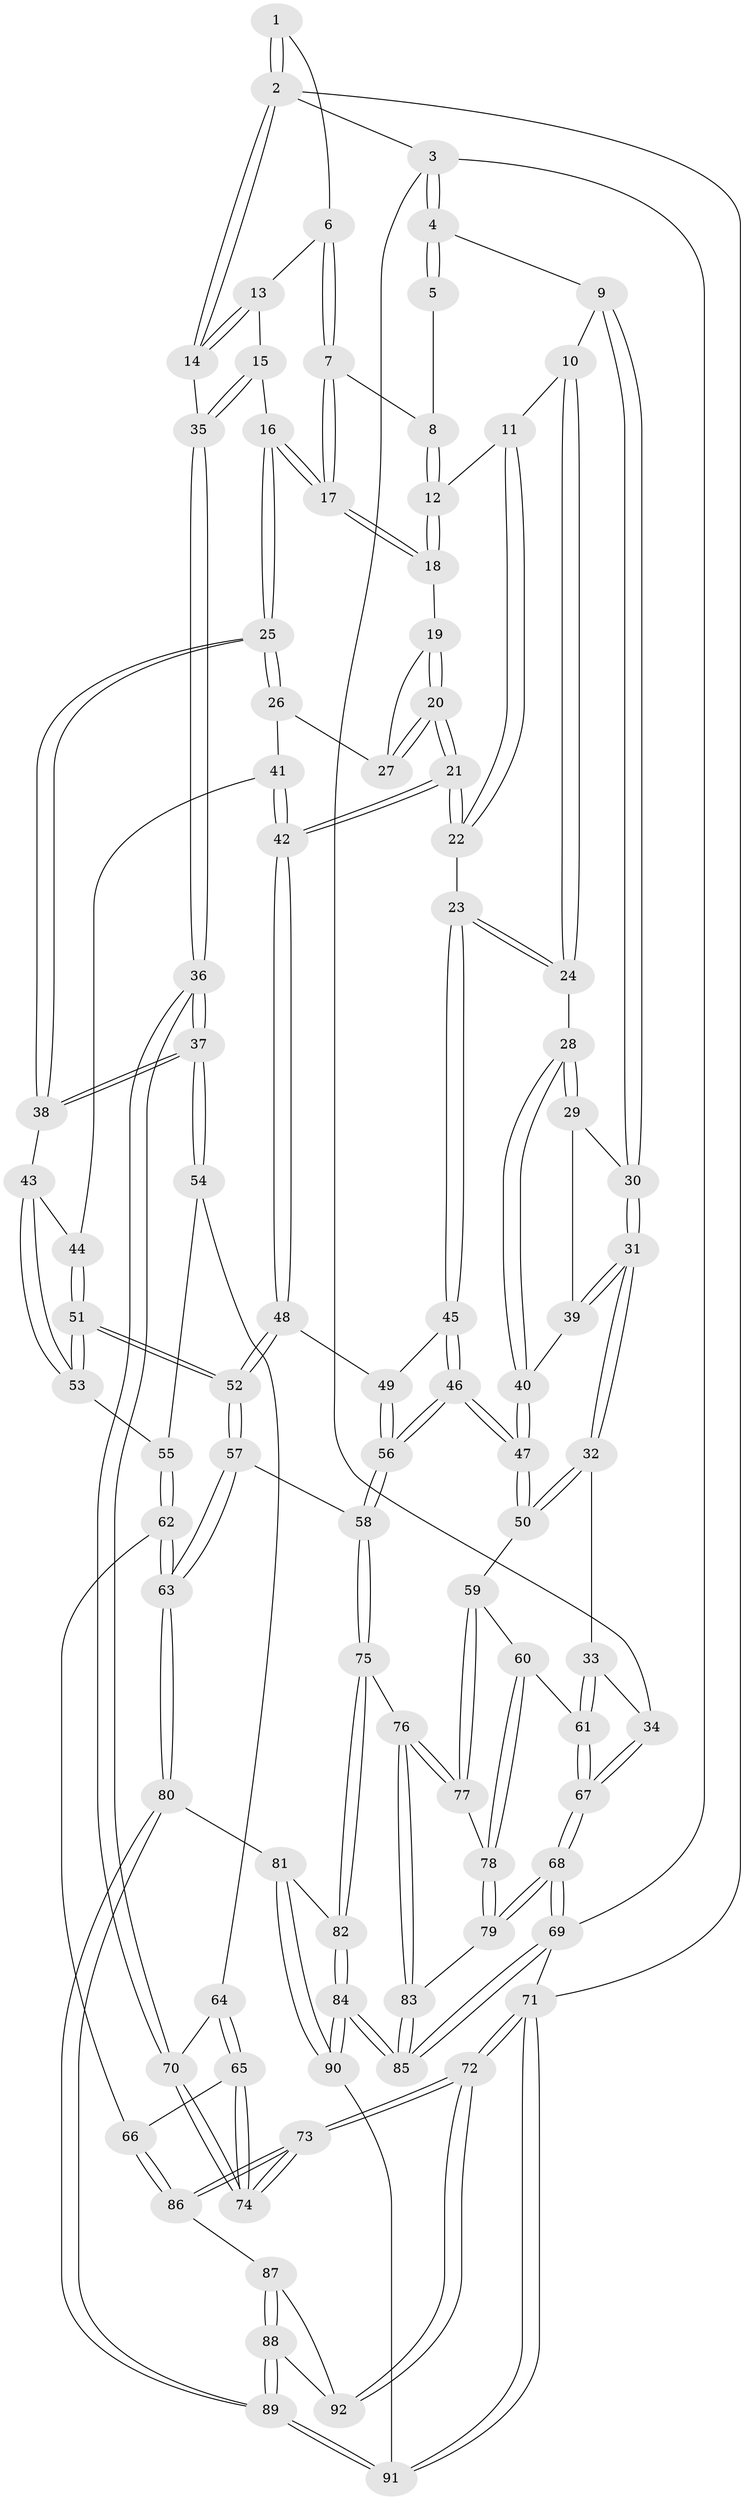 // Generated by graph-tools (version 1.1) at 2025/51/03/09/25 03:51:08]
// undirected, 92 vertices, 227 edges
graph export_dot {
graph [start="1"]
  node [color=gray90,style=filled];
  1 [pos="+0.8605509533394416+0"];
  2 [pos="+1+0"];
  3 [pos="+0+0"];
  4 [pos="+0.033455251314388625+0"];
  5 [pos="+0.7172654156193887+0"];
  6 [pos="+0.9211527232790657+0.06855774057820987"];
  7 [pos="+0.8887119059573874+0.11374288985364538"];
  8 [pos="+0.7010136522140898+0"];
  9 [pos="+0.1267870549995438+0"];
  10 [pos="+0.49340170454888377+0.13934382408401574"];
  11 [pos="+0.6315951023182014+0.1129202148028653"];
  12 [pos="+0.6798538088215351+0.09580969321401647"];
  13 [pos="+0.9439103458457417+0.07657164540817055"];
  14 [pos="+1+0.06489923344366982"];
  15 [pos="+1+0.2125583215171644"];
  16 [pos="+0.8762870401812299+0.2284106864845369"];
  17 [pos="+0.8503252321573671+0.18658018958539538"];
  18 [pos="+0.7148775247395893+0.14338245128284172"];
  19 [pos="+0.7008609248258844+0.20550712346435274"];
  20 [pos="+0.6170057880884582+0.32181868624187565"];
  21 [pos="+0.5986972092730798+0.33463880743700386"];
  22 [pos="+0.5730063852996253+0.3235074230589663"];
  23 [pos="+0.4918907969109019+0.303723985662478"];
  24 [pos="+0.48812823025801555+0.3010245687922867"];
  25 [pos="+0.8603150476390665+0.3339419393617728"];
  26 [pos="+0.7722454173648577+0.33272851061007014"];
  27 [pos="+0.7575308219235113+0.3227589467022676"];
  28 [pos="+0.44584555772796264+0.3099833739996813"];
  29 [pos="+0.3412910937856535+0.2706840051164822"];
  30 [pos="+0.24102416734660276+0.19926732267466712"];
  31 [pos="+0.19174026773917022+0.4162033972173958"];
  32 [pos="+0.1899172483536404+0.42044557573166563"];
  33 [pos="+0.031853741913180286+0.3828101089827307"];
  34 [pos="+0+0.3039408996840744"];
  35 [pos="+1+0.25793964318945894"];
  36 [pos="+1+0.41815724063737686"];
  37 [pos="+1+0.4164161916456425"];
  38 [pos="+0.8790766912610399+0.3695385746064548"];
  39 [pos="+0.322933166854608+0.3626560775102055"];
  40 [pos="+0.38396719447775746+0.39863816137893526"];
  41 [pos="+0.7283463805988456+0.3850178178708362"];
  42 [pos="+0.6214649406642863+0.39172675603619755"];
  43 [pos="+0.872827929344803+0.3844075084469988"];
  44 [pos="+0.7410709200971947+0.42670050158807105"];
  45 [pos="+0.48767257325295116+0.4280194862754217"];
  46 [pos="+0.4167060768832461+0.5716905990306342"];
  47 [pos="+0.3522537871132389+0.5267714019917593"];
  48 [pos="+0.6217923460960372+0.44795297120561794"];
  49 [pos="+0.6032596073974713+0.46023668914718047"];
  50 [pos="+0.22640158574645214+0.5056554864328666"];
  51 [pos="+0.7214185777427793+0.5253635479641583"];
  52 [pos="+0.7196460760185993+0.5267526168543959"];
  53 [pos="+0.8480147120212047+0.47934765553941794"];
  54 [pos="+0.9279573077747749+0.5188853158658717"];
  55 [pos="+0.852919249876211+0.4857607698676511"];
  56 [pos="+0.4562615685141865+0.6224018885948462"];
  57 [pos="+0.7066754242011551+0.639246744084318"];
  58 [pos="+0.4572978151051634+0.6255504053467571"];
  59 [pos="+0.22408016030752598+0.508800307489449"];
  60 [pos="+0.2078549966932582+0.5283138298034361"];
  61 [pos="+0.05967553368527583+0.5383944266600056"];
  62 [pos="+0.8785802742021647+0.7203852615561387"];
  63 [pos="+0.7802638170971312+0.7362445875902598"];
  64 [pos="+0.9373296392474585+0.5543137886658649"];
  65 [pos="+0.9049908432604848+0.7221043243309809"];
  66 [pos="+0.9032757058023909+0.7224188826444549"];
  67 [pos="+0+0.6796977475802622"];
  68 [pos="+0+0.9192103604656813"];
  69 [pos="+0+1"];
  70 [pos="+1+0.5292927663411355"];
  71 [pos="+1+1"];
  72 [pos="+1+1"];
  73 [pos="+1+0.8099444688680084"];
  74 [pos="+1+0.735701298733516"];
  75 [pos="+0.4390628369523543+0.6984229179312577"];
  76 [pos="+0.408732479018353+0.727758136187197"];
  77 [pos="+0.29276557965248245+0.7104954896363457"];
  78 [pos="+0.13435243102107303+0.7088446648986144"];
  79 [pos="+0.009766492947716839+0.8303938069335021"];
  80 [pos="+0.7786003470310973+0.7390739469990111"];
  81 [pos="+0.6329303775431092+0.7975305349419641"];
  82 [pos="+0.5559710652886226+0.8052046480696798"];
  83 [pos="+0.3461037717462883+0.8784920702825678"];
  84 [pos="+0.5213408501998446+1"];
  85 [pos="+0.4719279244643116+1"];
  86 [pos="+0.9194167518134607+0.9123546845072982"];
  87 [pos="+0.9135433911631263+0.9289800215650115"];
  88 [pos="+0.7687384855215876+1"];
  89 [pos="+0.7473324897276493+1"];
  90 [pos="+0.65619379264955+1"];
  91 [pos="+0.7107974721791545+1"];
  92 [pos="+1+0.9644995273883892"];
  1 -- 2;
  1 -- 2;
  1 -- 6;
  2 -- 3;
  2 -- 14;
  2 -- 14;
  2 -- 71;
  3 -- 4;
  3 -- 4;
  3 -- 34;
  3 -- 69;
  4 -- 5;
  4 -- 5;
  4 -- 9;
  5 -- 8;
  6 -- 7;
  6 -- 7;
  6 -- 13;
  7 -- 8;
  7 -- 17;
  7 -- 17;
  8 -- 12;
  8 -- 12;
  9 -- 10;
  9 -- 30;
  9 -- 30;
  10 -- 11;
  10 -- 24;
  10 -- 24;
  11 -- 12;
  11 -- 22;
  11 -- 22;
  12 -- 18;
  12 -- 18;
  13 -- 14;
  13 -- 14;
  13 -- 15;
  14 -- 35;
  15 -- 16;
  15 -- 35;
  15 -- 35;
  16 -- 17;
  16 -- 17;
  16 -- 25;
  16 -- 25;
  17 -- 18;
  17 -- 18;
  18 -- 19;
  19 -- 20;
  19 -- 20;
  19 -- 27;
  20 -- 21;
  20 -- 21;
  20 -- 27;
  20 -- 27;
  21 -- 22;
  21 -- 22;
  21 -- 42;
  21 -- 42;
  22 -- 23;
  23 -- 24;
  23 -- 24;
  23 -- 45;
  23 -- 45;
  24 -- 28;
  25 -- 26;
  25 -- 26;
  25 -- 38;
  25 -- 38;
  26 -- 27;
  26 -- 41;
  28 -- 29;
  28 -- 29;
  28 -- 40;
  28 -- 40;
  29 -- 30;
  29 -- 39;
  30 -- 31;
  30 -- 31;
  31 -- 32;
  31 -- 32;
  31 -- 39;
  31 -- 39;
  32 -- 33;
  32 -- 50;
  32 -- 50;
  33 -- 34;
  33 -- 61;
  33 -- 61;
  34 -- 67;
  34 -- 67;
  35 -- 36;
  35 -- 36;
  36 -- 37;
  36 -- 37;
  36 -- 70;
  36 -- 70;
  37 -- 38;
  37 -- 38;
  37 -- 54;
  37 -- 54;
  38 -- 43;
  39 -- 40;
  40 -- 47;
  40 -- 47;
  41 -- 42;
  41 -- 42;
  41 -- 44;
  42 -- 48;
  42 -- 48;
  43 -- 44;
  43 -- 53;
  43 -- 53;
  44 -- 51;
  44 -- 51;
  45 -- 46;
  45 -- 46;
  45 -- 49;
  46 -- 47;
  46 -- 47;
  46 -- 56;
  46 -- 56;
  47 -- 50;
  47 -- 50;
  48 -- 49;
  48 -- 52;
  48 -- 52;
  49 -- 56;
  49 -- 56;
  50 -- 59;
  51 -- 52;
  51 -- 52;
  51 -- 53;
  51 -- 53;
  52 -- 57;
  52 -- 57;
  53 -- 55;
  54 -- 55;
  54 -- 64;
  55 -- 62;
  55 -- 62;
  56 -- 58;
  56 -- 58;
  57 -- 58;
  57 -- 63;
  57 -- 63;
  58 -- 75;
  58 -- 75;
  59 -- 60;
  59 -- 77;
  59 -- 77;
  60 -- 61;
  60 -- 78;
  60 -- 78;
  61 -- 67;
  61 -- 67;
  62 -- 63;
  62 -- 63;
  62 -- 66;
  63 -- 80;
  63 -- 80;
  64 -- 65;
  64 -- 65;
  64 -- 70;
  65 -- 66;
  65 -- 74;
  65 -- 74;
  66 -- 86;
  66 -- 86;
  67 -- 68;
  67 -- 68;
  68 -- 69;
  68 -- 69;
  68 -- 79;
  68 -- 79;
  69 -- 85;
  69 -- 85;
  69 -- 71;
  70 -- 74;
  70 -- 74;
  71 -- 72;
  71 -- 72;
  71 -- 91;
  71 -- 91;
  72 -- 73;
  72 -- 73;
  72 -- 92;
  72 -- 92;
  73 -- 74;
  73 -- 74;
  73 -- 86;
  73 -- 86;
  75 -- 76;
  75 -- 82;
  75 -- 82;
  76 -- 77;
  76 -- 77;
  76 -- 83;
  76 -- 83;
  77 -- 78;
  78 -- 79;
  78 -- 79;
  79 -- 83;
  80 -- 81;
  80 -- 89;
  80 -- 89;
  81 -- 82;
  81 -- 90;
  81 -- 90;
  82 -- 84;
  82 -- 84;
  83 -- 85;
  83 -- 85;
  84 -- 85;
  84 -- 85;
  84 -- 90;
  84 -- 90;
  86 -- 87;
  87 -- 88;
  87 -- 88;
  87 -- 92;
  88 -- 89;
  88 -- 89;
  88 -- 92;
  89 -- 91;
  89 -- 91;
  90 -- 91;
}
